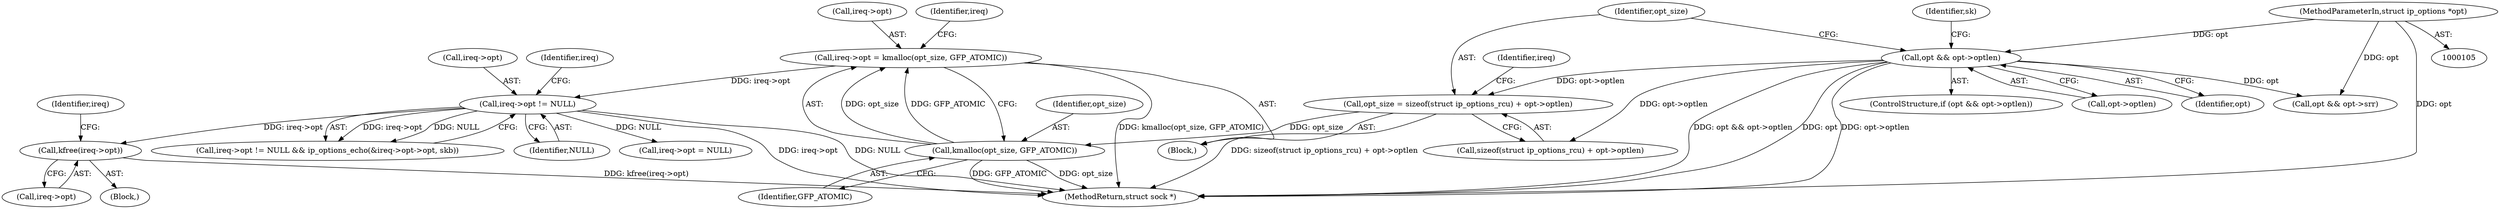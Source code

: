 digraph "0_linux_f6d8bd051c391c1c0458a30b2a7abcd939329259_28@API" {
"1000351" [label="(Call,kfree(ireq->opt))"];
"1000337" [label="(Call,ireq->opt != NULL)"];
"1000328" [label="(Call,ireq->opt = kmalloc(opt_size, GFP_ATOMIC))"];
"1000332" [label="(Call,kmalloc(opt_size, GFP_ATOMIC))"];
"1000320" [label="(Call,opt_size = sizeof(struct ip_options_rcu) + opt->optlen)"];
"1000313" [label="(Call,opt && opt->optlen)"];
"1000108" [label="(MethodParameterIn,struct ip_options *opt)"];
"1000483" [label="(MethodReturn,struct sock *)"];
"1000339" [label="(Identifier,ireq)"];
"1000330" [label="(Identifier,ireq)"];
"1000341" [label="(Identifier,NULL)"];
"1000321" [label="(Identifier,opt_size)"];
"1000312" [label="(ControlStructure,if (opt && opt->optlen))"];
"1000315" [label="(Call,opt->optlen)"];
"1000320" [label="(Call,opt_size = sizeof(struct ip_options_rcu) + opt->optlen)"];
"1000338" [label="(Call,ireq->opt)"];
"1000318" [label="(Block,)"];
"1000322" [label="(Call,sizeof(struct ip_options_rcu) + opt->optlen)"];
"1000355" [label="(Call,ireq->opt = NULL)"];
"1000328" [label="(Call,ireq->opt = kmalloc(opt_size, GFP_ATOMIC))"];
"1000352" [label="(Call,ireq->opt)"];
"1000351" [label="(Call,kfree(ireq->opt))"];
"1000346" [label="(Identifier,ireq)"];
"1000357" [label="(Identifier,ireq)"];
"1000313" [label="(Call,opt && opt->optlen)"];
"1000329" [label="(Call,ireq->opt)"];
"1000350" [label="(Block,)"];
"1000336" [label="(Call,ireq->opt != NULL && ip_options_echo(&ireq->opt->opt, skb))"];
"1000395" [label="(Call,opt && opt->srr)"];
"1000334" [label="(Identifier,GFP_ATOMIC)"];
"1000108" [label="(MethodParameterIn,struct ip_options *opt)"];
"1000314" [label="(Identifier,opt)"];
"1000337" [label="(Call,ireq->opt != NULL)"];
"1000362" [label="(Identifier,sk)"];
"1000333" [label="(Identifier,opt_size)"];
"1000332" [label="(Call,kmalloc(opt_size, GFP_ATOMIC))"];
"1000351" -> "1000350"  [label="AST: "];
"1000351" -> "1000352"  [label="CFG: "];
"1000352" -> "1000351"  [label="AST: "];
"1000357" -> "1000351"  [label="CFG: "];
"1000351" -> "1000483"  [label="DDG: kfree(ireq->opt)"];
"1000337" -> "1000351"  [label="DDG: ireq->opt"];
"1000337" -> "1000336"  [label="AST: "];
"1000337" -> "1000341"  [label="CFG: "];
"1000338" -> "1000337"  [label="AST: "];
"1000341" -> "1000337"  [label="AST: "];
"1000346" -> "1000337"  [label="CFG: "];
"1000336" -> "1000337"  [label="CFG: "];
"1000337" -> "1000483"  [label="DDG: ireq->opt"];
"1000337" -> "1000483"  [label="DDG: NULL"];
"1000337" -> "1000336"  [label="DDG: ireq->opt"];
"1000337" -> "1000336"  [label="DDG: NULL"];
"1000328" -> "1000337"  [label="DDG: ireq->opt"];
"1000337" -> "1000355"  [label="DDG: NULL"];
"1000328" -> "1000318"  [label="AST: "];
"1000328" -> "1000332"  [label="CFG: "];
"1000329" -> "1000328"  [label="AST: "];
"1000332" -> "1000328"  [label="AST: "];
"1000339" -> "1000328"  [label="CFG: "];
"1000328" -> "1000483"  [label="DDG: kmalloc(opt_size, GFP_ATOMIC)"];
"1000332" -> "1000328"  [label="DDG: opt_size"];
"1000332" -> "1000328"  [label="DDG: GFP_ATOMIC"];
"1000332" -> "1000334"  [label="CFG: "];
"1000333" -> "1000332"  [label="AST: "];
"1000334" -> "1000332"  [label="AST: "];
"1000332" -> "1000483"  [label="DDG: GFP_ATOMIC"];
"1000332" -> "1000483"  [label="DDG: opt_size"];
"1000320" -> "1000332"  [label="DDG: opt_size"];
"1000320" -> "1000318"  [label="AST: "];
"1000320" -> "1000322"  [label="CFG: "];
"1000321" -> "1000320"  [label="AST: "];
"1000322" -> "1000320"  [label="AST: "];
"1000330" -> "1000320"  [label="CFG: "];
"1000320" -> "1000483"  [label="DDG: sizeof(struct ip_options_rcu) + opt->optlen"];
"1000313" -> "1000320"  [label="DDG: opt->optlen"];
"1000313" -> "1000312"  [label="AST: "];
"1000313" -> "1000314"  [label="CFG: "];
"1000313" -> "1000315"  [label="CFG: "];
"1000314" -> "1000313"  [label="AST: "];
"1000315" -> "1000313"  [label="AST: "];
"1000321" -> "1000313"  [label="CFG: "];
"1000362" -> "1000313"  [label="CFG: "];
"1000313" -> "1000483"  [label="DDG: opt->optlen"];
"1000313" -> "1000483"  [label="DDG: opt && opt->optlen"];
"1000313" -> "1000483"  [label="DDG: opt"];
"1000108" -> "1000313"  [label="DDG: opt"];
"1000313" -> "1000322"  [label="DDG: opt->optlen"];
"1000313" -> "1000395"  [label="DDG: opt"];
"1000108" -> "1000105"  [label="AST: "];
"1000108" -> "1000483"  [label="DDG: opt"];
"1000108" -> "1000395"  [label="DDG: opt"];
}
